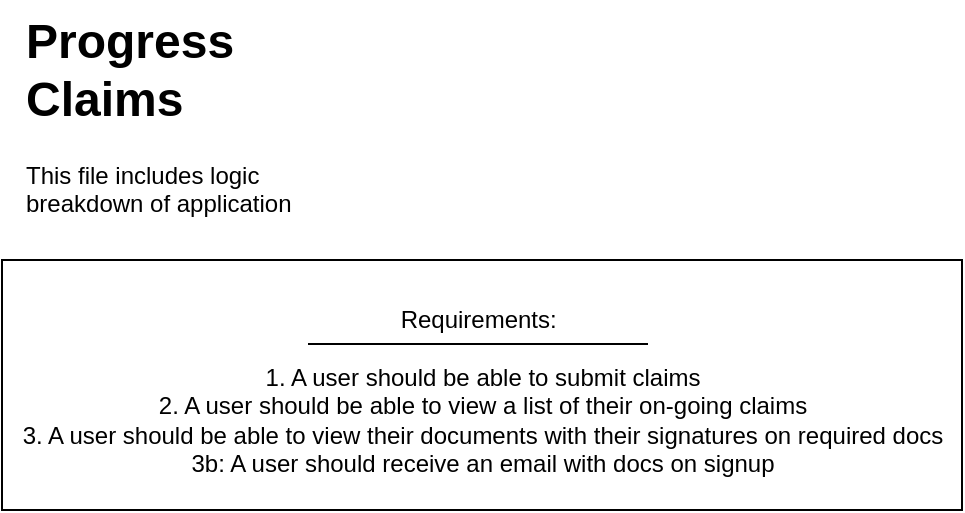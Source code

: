 <mxfile version="26.0.8">
  <diagram name="Page-1" id="gXM-GelUflYNmHCkCIh1">
    <mxGraphModel dx="2314" dy="4463" grid="1" gridSize="10" guides="1" tooltips="1" connect="1" arrows="1" fold="1" page="1" pageScale="1" pageWidth="1169" pageHeight="1654" math="0" shadow="0">
      <root>
        <mxCell id="0" />
        <mxCell id="1" parent="0" />
        <mxCell id="j9WPDJRD46hS3IfpR3rU-7" value="" style="group" vertex="1" connectable="0" parent="1">
          <mxGeometry x="30" y="-1540" width="480" height="125" as="geometry" />
        </mxCell>
        <mxCell id="j9WPDJRD46hS3IfpR3rU-6" value="" style="rounded=0;whiteSpace=wrap;html=1;" vertex="1" parent="j9WPDJRD46hS3IfpR3rU-7">
          <mxGeometry width="480" height="125" as="geometry" />
        </mxCell>
        <mxCell id="j9WPDJRD46hS3IfpR3rU-2" value="Requirements:&amp;nbsp;" style="text;html=1;align=center;verticalAlign=middle;whiteSpace=wrap;rounded=0;" vertex="1" parent="j9WPDJRD46hS3IfpR3rU-7">
          <mxGeometry x="180" y="15" width="120" height="30" as="geometry" />
        </mxCell>
        <mxCell id="j9WPDJRD46hS3IfpR3rU-3" value="1. A user should be able to submit claims&lt;div&gt;2. A user should be able to view a list of their on-going claims&lt;/div&gt;&lt;div&gt;3. A user should be able to view their documents with their signatures on required docs&lt;/div&gt;&lt;div&gt;3b: A user should receive an email with docs on signup&lt;/div&gt;" style="text;html=1;align=center;verticalAlign=middle;resizable=0;points=[];autosize=1;strokeColor=none;fillColor=none;" vertex="1" parent="j9WPDJRD46hS3IfpR3rU-7">
          <mxGeometry y="45" width="480" height="70" as="geometry" />
        </mxCell>
        <mxCell id="j9WPDJRD46hS3IfpR3rU-5" value="" style="endArrow=none;html=1;rounded=0;" edge="1" parent="j9WPDJRD46hS3IfpR3rU-7">
          <mxGeometry width="50" height="50" relative="1" as="geometry">
            <mxPoint x="153" y="42" as="sourcePoint" />
            <mxPoint x="323" y="42" as="targetPoint" />
          </mxGeometry>
        </mxCell>
        <mxCell id="j9WPDJRD46hS3IfpR3rU-8" value="&lt;h1 style=&quot;margin-top: 0px;&quot;&gt;Progress Claims&lt;/h1&gt;&lt;div&gt;This file includes logic breakdown of application&lt;/div&gt;" style="text;html=1;whiteSpace=wrap;overflow=hidden;rounded=0;" vertex="1" parent="1">
          <mxGeometry x="40" y="-1670" width="180" height="120" as="geometry" />
        </mxCell>
      </root>
    </mxGraphModel>
  </diagram>
</mxfile>
